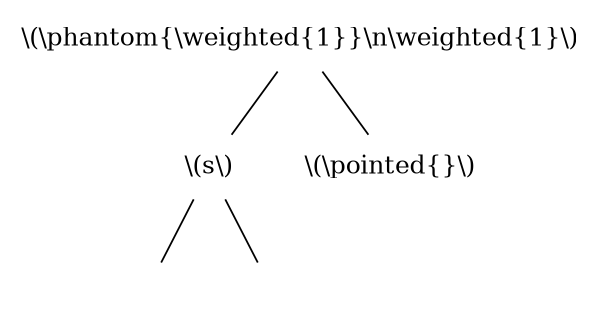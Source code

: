 graph {
	size="4,4"
    graph [splines=false]
    1 [label="\\(\\phantom{\\weighted{1}}\\n\\weighted{1}\\)" shape=none]

    s [label="\\(s\\)" shape=none]
    n [label="\\(\\pointed{}\\)" shape=none]

    1 -- n
    1 -- s

    sl [label="" shape=none]
    sr [label="" shape=none]
    s -- sl
    s -- sr
}
